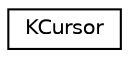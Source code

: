 digraph "Graphical Class Hierarchy"
{
  edge [fontname="Helvetica",fontsize="10",labelfontname="Helvetica",labelfontsize="10"];
  node [fontname="Helvetica",fontsize="10",shape=record];
  rankdir="LR";
  Node0 [label="KCursor",height=0.2,width=0.4,color="black", fillcolor="white", style="filled",URL="$classKCursor.html",tooltip="The KCursor class provides a set of static convenience methods for auto-hiding cursors on widgets..."];
}
